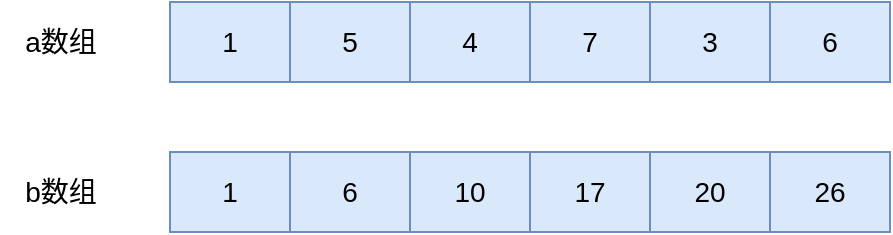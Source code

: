 <mxfile version="20.8.10" type="device" pages="5"><diagram name="一维前缀和" id="idbdrwplkW0aBsDuNUu6"><mxGraphModel dx="954" dy="621" grid="1" gridSize="10" guides="1" tooltips="1" connect="1" arrows="1" fold="1" page="1" pageScale="1" pageWidth="48000" pageHeight="36000" math="0" shadow="0"><root><mxCell id="0"/><mxCell id="1" parent="0"/><mxCell id="uMCqPchzd1N3Ye2441QZ-26" value="&lt;font style=&quot;font-size: 14px;&quot;&gt;a数组&lt;/font&gt;" style="text;html=1;align=center;verticalAlign=middle;resizable=0;points=[];autosize=1;strokeColor=none;fillColor=none;" vertex="1" parent="1"><mxGeometry x="154" y="175" width="60" height="30" as="geometry"/></mxCell><mxCell id="uMCqPchzd1N3Ye2441QZ-27" value="&lt;font style=&quot;font-size: 14px;&quot;&gt;b数组&lt;/font&gt;" style="text;html=1;align=center;verticalAlign=middle;resizable=0;points=[];autosize=1;strokeColor=none;fillColor=none;" vertex="1" parent="1"><mxGeometry x="154" y="250" width="60" height="30" as="geometry"/></mxCell><mxCell id="uMCqPchzd1N3Ye2441QZ-36" value="1" style="rounded=0;whiteSpace=wrap;html=1;fontSize=14;fillColor=#dae8fc;strokeColor=#6c8ebf;" vertex="1" parent="1"><mxGeometry x="239" y="170" width="60" height="40" as="geometry"/></mxCell><mxCell id="uMCqPchzd1N3Ye2441QZ-37" value="5" style="rounded=0;whiteSpace=wrap;html=1;fontSize=14;fillColor=#dae8fc;strokeColor=#6c8ebf;" vertex="1" parent="1"><mxGeometry x="299" y="170" width="60" height="40" as="geometry"/></mxCell><mxCell id="uMCqPchzd1N3Ye2441QZ-38" value="4" style="rounded=0;whiteSpace=wrap;html=1;fontSize=14;fillColor=#dae8fc;strokeColor=#6c8ebf;" vertex="1" parent="1"><mxGeometry x="359" y="170" width="60" height="40" as="geometry"/></mxCell><mxCell id="uMCqPchzd1N3Ye2441QZ-39" value="7" style="rounded=0;whiteSpace=wrap;html=1;fontSize=14;fillColor=#dae8fc;strokeColor=#6c8ebf;" vertex="1" parent="1"><mxGeometry x="419" y="170" width="60" height="40" as="geometry"/></mxCell><mxCell id="uMCqPchzd1N3Ye2441QZ-40" value="3" style="rounded=0;whiteSpace=wrap;html=1;fontSize=14;fillColor=#dae8fc;strokeColor=#6c8ebf;" vertex="1" parent="1"><mxGeometry x="479" y="170" width="60" height="40" as="geometry"/></mxCell><mxCell id="uMCqPchzd1N3Ye2441QZ-41" value="6" style="rounded=0;whiteSpace=wrap;html=1;fontSize=14;fillColor=#dae8fc;strokeColor=#6c8ebf;" vertex="1" parent="1"><mxGeometry x="539" y="170" width="60" height="40" as="geometry"/></mxCell><mxCell id="uMCqPchzd1N3Ye2441QZ-42" value="1" style="rounded=0;whiteSpace=wrap;html=1;fontSize=14;fillColor=#dae8fc;strokeColor=#6c8ebf;" vertex="1" parent="1"><mxGeometry x="239" y="245" width="60" height="40" as="geometry"/></mxCell><mxCell id="uMCqPchzd1N3Ye2441QZ-43" value="6" style="rounded=0;whiteSpace=wrap;html=1;fontSize=14;fillColor=#dae8fc;strokeColor=#6c8ebf;" vertex="1" parent="1"><mxGeometry x="299" y="245" width="60" height="40" as="geometry"/></mxCell><mxCell id="uMCqPchzd1N3Ye2441QZ-44" value="10" style="rounded=0;whiteSpace=wrap;html=1;fontSize=14;fillColor=#dae8fc;strokeColor=#6c8ebf;" vertex="1" parent="1"><mxGeometry x="359" y="245" width="60" height="40" as="geometry"/></mxCell><mxCell id="uMCqPchzd1N3Ye2441QZ-45" value="17" style="rounded=0;whiteSpace=wrap;html=1;fontSize=14;fillColor=#dae8fc;strokeColor=#6c8ebf;" vertex="1" parent="1"><mxGeometry x="419" y="245" width="60" height="40" as="geometry"/></mxCell><mxCell id="uMCqPchzd1N3Ye2441QZ-46" value="20" style="rounded=0;whiteSpace=wrap;html=1;fontSize=14;fillColor=#dae8fc;strokeColor=#6c8ebf;" vertex="1" parent="1"><mxGeometry x="479" y="245" width="60" height="40" as="geometry"/></mxCell><mxCell id="uMCqPchzd1N3Ye2441QZ-47" value="26" style="rounded=0;whiteSpace=wrap;html=1;fontSize=14;fillColor=#dae8fc;strokeColor=#6c8ebf;" vertex="1" parent="1"><mxGeometry x="539" y="245" width="60" height="40" as="geometry"/></mxCell></root></mxGraphModel></diagram><diagram id="R-NEyx7yPwc0CeHUq2UF" name="二维前缀和"><mxGraphModel dx="954" dy="621" grid="1" gridSize="10" guides="1" tooltips="1" connect="1" arrows="1" fold="1" page="1" pageScale="1" pageWidth="48000" pageHeight="36000" math="0" shadow="0"><root><mxCell id="0"/><mxCell id="1" parent="0"/><mxCell id="EKJugKAzgBSfbjvXONML-1" value="1" style="whiteSpace=wrap;html=1;aspect=fixed;fontSize=14;fillColor=#dae8fc;strokeColor=#6c8ebf;" vertex="1" parent="1"><mxGeometry x="170" y="190" width="40" height="40" as="geometry"/></mxCell><mxCell id="EKJugKAzgBSfbjvXONML-2" value="2" style="whiteSpace=wrap;html=1;aspect=fixed;fontSize=14;fillColor=#dae8fc;strokeColor=#6c8ebf;" vertex="1" parent="1"><mxGeometry x="210" y="190" width="40" height="40" as="geometry"/></mxCell><mxCell id="EKJugKAzgBSfbjvXONML-3" value="3" style="whiteSpace=wrap;html=1;aspect=fixed;fontSize=14;fillColor=#dae8fc;strokeColor=#6c8ebf;" vertex="1" parent="1"><mxGeometry x="250" y="190" width="40" height="40" as="geometry"/></mxCell><mxCell id="EKJugKAzgBSfbjvXONML-4" value="1" style="whiteSpace=wrap;html=1;aspect=fixed;fontSize=14;fillColor=#dae8fc;strokeColor=#6c8ebf;" vertex="1" parent="1"><mxGeometry x="290" y="190" width="40" height="40" as="geometry"/></mxCell><mxCell id="EKJugKAzgBSfbjvXONML-5" value="2" style="whiteSpace=wrap;html=1;aspect=fixed;fontSize=14;fillColor=#dae8fc;strokeColor=#6c8ebf;" vertex="1" parent="1"><mxGeometry x="170" y="230" width="40" height="40" as="geometry"/></mxCell><mxCell id="EKJugKAzgBSfbjvXONML-6" value="1" style="whiteSpace=wrap;html=1;aspect=fixed;fontSize=14;fillColor=#dae8fc;strokeColor=#6c8ebf;" vertex="1" parent="1"><mxGeometry x="210" y="230" width="40" height="40" as="geometry"/></mxCell><mxCell id="EKJugKAzgBSfbjvXONML-7" value="3" style="whiteSpace=wrap;html=1;aspect=fixed;fontSize=14;fillColor=#dae8fc;strokeColor=#6c8ebf;" vertex="1" parent="1"><mxGeometry x="250" y="230" width="40" height="40" as="geometry"/></mxCell><mxCell id="EKJugKAzgBSfbjvXONML-8" value="2" style="whiteSpace=wrap;html=1;aspect=fixed;fontSize=14;fillColor=#dae8fc;strokeColor=#6c8ebf;" vertex="1" parent="1"><mxGeometry x="290" y="230" width="40" height="40" as="geometry"/></mxCell><mxCell id="EKJugKAzgBSfbjvXONML-9" value="3" style="whiteSpace=wrap;html=1;aspect=fixed;fontSize=14;fillColor=#dae8fc;strokeColor=#6c8ebf;" vertex="1" parent="1"><mxGeometry x="170" y="270" width="40" height="40" as="geometry"/></mxCell><mxCell id="EKJugKAzgBSfbjvXONML-10" value="4" style="whiteSpace=wrap;html=1;aspect=fixed;fontSize=14;fillColor=#dae8fc;strokeColor=#6c8ebf;" vertex="1" parent="1"><mxGeometry x="210" y="270" width="40" height="40" as="geometry"/></mxCell><mxCell id="EKJugKAzgBSfbjvXONML-11" value="5" style="whiteSpace=wrap;html=1;aspect=fixed;fontSize=14;fillColor=#dae8fc;strokeColor=#6c8ebf;" vertex="1" parent="1"><mxGeometry x="250" y="270" width="40" height="40" as="geometry"/></mxCell><mxCell id="EKJugKAzgBSfbjvXONML-12" value="6" style="whiteSpace=wrap;html=1;aspect=fixed;fontSize=14;fillColor=#dae8fc;strokeColor=#6c8ebf;" vertex="1" parent="1"><mxGeometry x="290" y="270" width="40" height="40" as="geometry"/></mxCell><mxCell id="EKJugKAzgBSfbjvXONML-13" value="4" style="whiteSpace=wrap;html=1;aspect=fixed;fontSize=14;fillColor=#dae8fc;strokeColor=#6c8ebf;" vertex="1" parent="1"><mxGeometry x="170" y="310" width="40" height="40" as="geometry"/></mxCell><mxCell id="EKJugKAzgBSfbjvXONML-14" value="9" style="whiteSpace=wrap;html=1;aspect=fixed;fontSize=14;fillColor=#dae8fc;strokeColor=#6c8ebf;" vertex="1" parent="1"><mxGeometry x="210" y="310" width="40" height="40" as="geometry"/></mxCell><mxCell id="EKJugKAzgBSfbjvXONML-15" value="1" style="whiteSpace=wrap;html=1;aspect=fixed;fontSize=14;fillColor=#dae8fc;strokeColor=#6c8ebf;" vertex="1" parent="1"><mxGeometry x="250" y="310" width="40" height="40" as="geometry"/></mxCell><mxCell id="EKJugKAzgBSfbjvXONML-16" value="2" style="whiteSpace=wrap;html=1;aspect=fixed;fontSize=14;fillColor=#dae8fc;strokeColor=#6c8ebf;" vertex="1" parent="1"><mxGeometry x="290" y="310" width="40" height="40" as="geometry"/></mxCell><mxCell id="EKJugKAzgBSfbjvXONML-17" value="1" style="whiteSpace=wrap;html=1;aspect=fixed;fontSize=14;fillColor=#fff2cc;strokeColor=#d6b656;" vertex="1" parent="1"><mxGeometry x="400" y="190" width="40" height="40" as="geometry"/></mxCell><mxCell id="EKJugKAzgBSfbjvXONML-18" value="3" style="whiteSpace=wrap;html=1;aspect=fixed;fontSize=14;fillColor=#fff2cc;strokeColor=#d6b656;" vertex="1" parent="1"><mxGeometry x="440" y="190" width="40" height="40" as="geometry"/></mxCell><mxCell id="EKJugKAzgBSfbjvXONML-19" value="6" style="whiteSpace=wrap;html=1;aspect=fixed;fontSize=14;fillColor=#fff2cc;strokeColor=#d6b656;" vertex="1" parent="1"><mxGeometry x="480" y="190" width="40" height="40" as="geometry"/></mxCell><mxCell id="EKJugKAzgBSfbjvXONML-20" value="7" style="whiteSpace=wrap;html=1;aspect=fixed;fontSize=14;fillColor=#fff2cc;strokeColor=#d6b656;" vertex="1" parent="1"><mxGeometry x="520" y="190" width="40" height="40" as="geometry"/></mxCell><mxCell id="EKJugKAzgBSfbjvXONML-21" value="3" style="whiteSpace=wrap;html=1;aspect=fixed;fontSize=14;fillColor=#fff2cc;strokeColor=#d6b656;" vertex="1" parent="1"><mxGeometry x="400" y="230" width="40" height="40" as="geometry"/></mxCell><mxCell id="EKJugKAzgBSfbjvXONML-22" value="6" style="whiteSpace=wrap;html=1;aspect=fixed;fontSize=14;fillColor=#fff2cc;strokeColor=#d6b656;" vertex="1" parent="1"><mxGeometry x="440" y="230" width="40" height="40" as="geometry"/></mxCell><mxCell id="EKJugKAzgBSfbjvXONML-23" value="12" style="whiteSpace=wrap;html=1;aspect=fixed;fontSize=14;fillColor=#fff2cc;strokeColor=#d6b656;" vertex="1" parent="1"><mxGeometry x="480" y="230" width="40" height="40" as="geometry"/></mxCell><mxCell id="EKJugKAzgBSfbjvXONML-24" value="15" style="whiteSpace=wrap;html=1;aspect=fixed;fontSize=14;fillColor=#fff2cc;strokeColor=#d6b656;" vertex="1" parent="1"><mxGeometry x="520" y="230" width="40" height="40" as="geometry"/></mxCell><mxCell id="EKJugKAzgBSfbjvXONML-25" value="6" style="whiteSpace=wrap;html=1;aspect=fixed;fontSize=14;fillColor=#fff2cc;strokeColor=#d6b656;" vertex="1" parent="1"><mxGeometry x="400" y="270" width="40" height="40" as="geometry"/></mxCell><mxCell id="EKJugKAzgBSfbjvXONML-26" value="13" style="whiteSpace=wrap;html=1;aspect=fixed;fontSize=14;fillColor=#fff2cc;strokeColor=#d6b656;" vertex="1" parent="1"><mxGeometry x="440" y="270" width="40" height="40" as="geometry"/></mxCell><mxCell id="EKJugKAzgBSfbjvXONML-27" value="24" style="whiteSpace=wrap;html=1;aspect=fixed;fontSize=14;fillColor=#fff2cc;strokeColor=#d6b656;" vertex="1" parent="1"><mxGeometry x="480" y="270" width="40" height="40" as="geometry"/></mxCell><mxCell id="EKJugKAzgBSfbjvXONML-28" value="33" style="whiteSpace=wrap;html=1;aspect=fixed;fontSize=14;fillColor=#fff2cc;strokeColor=#d6b656;" vertex="1" parent="1"><mxGeometry x="520" y="270" width="40" height="40" as="geometry"/></mxCell><mxCell id="EKJugKAzgBSfbjvXONML-29" value="10" style="whiteSpace=wrap;html=1;aspect=fixed;fontSize=14;fillColor=#fff2cc;strokeColor=#d6b656;" vertex="1" parent="1"><mxGeometry x="400" y="310" width="40" height="40" as="geometry"/></mxCell><mxCell id="EKJugKAzgBSfbjvXONML-30" value="26" style="whiteSpace=wrap;html=1;aspect=fixed;fontSize=14;fillColor=#fff2cc;strokeColor=#d6b656;" vertex="1" parent="1"><mxGeometry x="440" y="310" width="40" height="40" as="geometry"/></mxCell><mxCell id="EKJugKAzgBSfbjvXONML-31" value="38" style="whiteSpace=wrap;html=1;aspect=fixed;fontSize=14;fillColor=#fff2cc;strokeColor=#d6b656;" vertex="1" parent="1"><mxGeometry x="480" y="310" width="40" height="40" as="geometry"/></mxCell><mxCell id="EKJugKAzgBSfbjvXONML-32" value="49" style="whiteSpace=wrap;html=1;aspect=fixed;fontSize=14;fillColor=#fff2cc;strokeColor=#d6b656;" vertex="1" parent="1"><mxGeometry x="520" y="310" width="40" height="40" as="geometry"/></mxCell></root></mxGraphModel></diagram><diagram id="GATlZ5VwM5ojgIcGkMKK" name="二维前缀和"><mxGraphModel dx="954" dy="621" grid="1" gridSize="10" guides="1" tooltips="1" connect="1" arrows="1" fold="1" page="1" pageScale="1" pageWidth="48000" pageHeight="36000" math="0" shadow="0"><root><mxCell id="0"/><mxCell id="1" parent="0"/><mxCell id="a69w8wNq-ghiMLvYfLCY-1" value="1" style="whiteSpace=wrap;html=1;aspect=fixed;fontSize=14;fillColor=#dae8fc;strokeColor=#6c8ebf;" vertex="1" parent="1"><mxGeometry x="170" y="190" width="40" height="40" as="geometry"/></mxCell><mxCell id="a69w8wNq-ghiMLvYfLCY-2" value="2" style="whiteSpace=wrap;html=1;aspect=fixed;fontSize=14;fillColor=#dae8fc;strokeColor=#6c8ebf;" vertex="1" parent="1"><mxGeometry x="210" y="190" width="40" height="40" as="geometry"/></mxCell><mxCell id="a69w8wNq-ghiMLvYfLCY-3" value="3" style="whiteSpace=wrap;html=1;aspect=fixed;fontSize=14;fillColor=#dae8fc;strokeColor=#6c8ebf;" vertex="1" parent="1"><mxGeometry x="250" y="190" width="40" height="40" as="geometry"/></mxCell><mxCell id="a69w8wNq-ghiMLvYfLCY-4" value="1" style="whiteSpace=wrap;html=1;aspect=fixed;fontSize=14;" vertex="1" parent="1"><mxGeometry x="290" y="190" width="40" height="40" as="geometry"/></mxCell><mxCell id="a69w8wNq-ghiMLvYfLCY-5" value="2" style="whiteSpace=wrap;html=1;aspect=fixed;fontSize=14;fillColor=#dae8fc;strokeColor=#6c8ebf;" vertex="1" parent="1"><mxGeometry x="170" y="230" width="40" height="40" as="geometry"/></mxCell><mxCell id="a69w8wNq-ghiMLvYfLCY-6" value="1" style="whiteSpace=wrap;html=1;aspect=fixed;fontSize=14;fillColor=#dae8fc;strokeColor=#6c8ebf;" vertex="1" parent="1"><mxGeometry x="210" y="230" width="40" height="40" as="geometry"/></mxCell><mxCell id="a69w8wNq-ghiMLvYfLCY-7" value="3" style="whiteSpace=wrap;html=1;aspect=fixed;fontSize=14;fillColor=#dae8fc;strokeColor=#6c8ebf;" vertex="1" parent="1"><mxGeometry x="250" y="230" width="40" height="40" as="geometry"/></mxCell><mxCell id="a69w8wNq-ghiMLvYfLCY-8" value="2" style="whiteSpace=wrap;html=1;aspect=fixed;fontSize=14;" vertex="1" parent="1"><mxGeometry x="290" y="230" width="40" height="40" as="geometry"/></mxCell><mxCell id="a69w8wNq-ghiMLvYfLCY-9" value="3" style="whiteSpace=wrap;html=1;aspect=fixed;fontSize=14;fillColor=#dae8fc;strokeColor=#6c8ebf;" vertex="1" parent="1"><mxGeometry x="170" y="270" width="40" height="40" as="geometry"/></mxCell><mxCell id="a69w8wNq-ghiMLvYfLCY-10" value="4" style="whiteSpace=wrap;html=1;aspect=fixed;fontSize=14;fillColor=#dae8fc;strokeColor=#6c8ebf;" vertex="1" parent="1"><mxGeometry x="210" y="270" width="40" height="40" as="geometry"/></mxCell><mxCell id="a69w8wNq-ghiMLvYfLCY-11" value="5" style="whiteSpace=wrap;html=1;aspect=fixed;fontSize=14;fillColor=#dae8fc;strokeColor=#6c8ebf;" vertex="1" parent="1"><mxGeometry x="250" y="270" width="40" height="40" as="geometry"/></mxCell><mxCell id="a69w8wNq-ghiMLvYfLCY-12" value="6" style="whiteSpace=wrap;html=1;aspect=fixed;fontSize=14;" vertex="1" parent="1"><mxGeometry x="290" y="270" width="40" height="40" as="geometry"/></mxCell><mxCell id="a69w8wNq-ghiMLvYfLCY-13" value="4" style="whiteSpace=wrap;html=1;aspect=fixed;fontSize=14;" vertex="1" parent="1"><mxGeometry x="170" y="310" width="40" height="40" as="geometry"/></mxCell><mxCell id="a69w8wNq-ghiMLvYfLCY-14" value="9" style="whiteSpace=wrap;html=1;aspect=fixed;fontSize=14;" vertex="1" parent="1"><mxGeometry x="210" y="310" width="40" height="40" as="geometry"/></mxCell><mxCell id="a69w8wNq-ghiMLvYfLCY-15" value="1" style="whiteSpace=wrap;html=1;aspect=fixed;fontSize=14;" vertex="1" parent="1"><mxGeometry x="250" y="310" width="40" height="40" as="geometry"/></mxCell><mxCell id="a69w8wNq-ghiMLvYfLCY-16" value="2" style="whiteSpace=wrap;html=1;aspect=fixed;fontSize=14;" vertex="1" parent="1"><mxGeometry x="290" y="310" width="40" height="40" as="geometry"/></mxCell><mxCell id="a69w8wNq-ghiMLvYfLCY-17" value="1" style="whiteSpace=wrap;html=1;aspect=fixed;fontSize=14;fillColor=#fff2cc;strokeColor=#d6b656;" vertex="1" parent="1"><mxGeometry x="170" y="390" width="40" height="40" as="geometry"/></mxCell><mxCell id="a69w8wNq-ghiMLvYfLCY-18" value="3" style="whiteSpace=wrap;html=1;aspect=fixed;fontSize=14;fillColor=#fff2cc;strokeColor=#d6b656;" vertex="1" parent="1"><mxGeometry x="210" y="390" width="40" height="40" as="geometry"/></mxCell><mxCell id="a69w8wNq-ghiMLvYfLCY-19" value="6" style="whiteSpace=wrap;html=1;aspect=fixed;fontSize=14;fillColor=#fff2cc;strokeColor=#d6b656;" vertex="1" parent="1"><mxGeometry x="250" y="390" width="40" height="40" as="geometry"/></mxCell><mxCell id="a69w8wNq-ghiMLvYfLCY-20" value="7" style="whiteSpace=wrap;html=1;aspect=fixed;fontSize=14;" vertex="1" parent="1"><mxGeometry x="290" y="390" width="40" height="40" as="geometry"/></mxCell><mxCell id="a69w8wNq-ghiMLvYfLCY-21" value="3" style="whiteSpace=wrap;html=1;aspect=fixed;fontSize=14;fillColor=#fff2cc;strokeColor=#d6b656;" vertex="1" parent="1"><mxGeometry x="170" y="430" width="40" height="40" as="geometry"/></mxCell><mxCell id="a69w8wNq-ghiMLvYfLCY-22" value="6" style="whiteSpace=wrap;html=1;aspect=fixed;fontSize=14;fillColor=#fff2cc;strokeColor=#d6b656;" vertex="1" parent="1"><mxGeometry x="210" y="430" width="40" height="40" as="geometry"/></mxCell><mxCell id="a69w8wNq-ghiMLvYfLCY-23" value="12" style="whiteSpace=wrap;html=1;aspect=fixed;fontSize=14;fillColor=#fff2cc;strokeColor=#d6b656;" vertex="1" parent="1"><mxGeometry x="250" y="430" width="40" height="40" as="geometry"/></mxCell><mxCell id="a69w8wNq-ghiMLvYfLCY-24" value="15" style="whiteSpace=wrap;html=1;aspect=fixed;fontSize=14;" vertex="1" parent="1"><mxGeometry x="290" y="430" width="40" height="40" as="geometry"/></mxCell><mxCell id="a69w8wNq-ghiMLvYfLCY-25" value="6" style="whiteSpace=wrap;html=1;aspect=fixed;fontSize=14;" vertex="1" parent="1"><mxGeometry x="170" y="470" width="40" height="40" as="geometry"/></mxCell><mxCell id="a69w8wNq-ghiMLvYfLCY-26" value="13" style="whiteSpace=wrap;html=1;aspect=fixed;fontSize=14;" vertex="1" parent="1"><mxGeometry x="210" y="470" width="40" height="40" as="geometry"/></mxCell><mxCell id="a69w8wNq-ghiMLvYfLCY-27" value="24" style="whiteSpace=wrap;html=1;aspect=fixed;fontSize=14;" vertex="1" parent="1"><mxGeometry x="250" y="470" width="40" height="40" as="geometry"/></mxCell><mxCell id="a69w8wNq-ghiMLvYfLCY-28" value="33" style="whiteSpace=wrap;html=1;aspect=fixed;fontSize=14;" vertex="1" parent="1"><mxGeometry x="290" y="470" width="40" height="40" as="geometry"/></mxCell><mxCell id="a69w8wNq-ghiMLvYfLCY-29" value="10" style="whiteSpace=wrap;html=1;aspect=fixed;fontSize=14;" vertex="1" parent="1"><mxGeometry x="170" y="510" width="40" height="40" as="geometry"/></mxCell><mxCell id="a69w8wNq-ghiMLvYfLCY-30" value="26" style="whiteSpace=wrap;html=1;aspect=fixed;fontSize=14;" vertex="1" parent="1"><mxGeometry x="210" y="510" width="40" height="40" as="geometry"/></mxCell><mxCell id="a69w8wNq-ghiMLvYfLCY-31" value="38" style="whiteSpace=wrap;html=1;aspect=fixed;fontSize=14;" vertex="1" parent="1"><mxGeometry x="250" y="510" width="40" height="40" as="geometry"/></mxCell><mxCell id="a69w8wNq-ghiMLvYfLCY-32" value="49" style="whiteSpace=wrap;html=1;aspect=fixed;fontSize=14;" vertex="1" parent="1"><mxGeometry x="290" y="510" width="40" height="40" as="geometry"/></mxCell><mxCell id="a69w8wNq-ghiMLvYfLCY-33" value="1" style="whiteSpace=wrap;html=1;aspect=fixed;fontSize=14;fillColor=#fff2cc;strokeColor=#d6b656;" vertex="1" parent="1"><mxGeometry x="380" y="390" width="40" height="40" as="geometry"/></mxCell><mxCell id="a69w8wNq-ghiMLvYfLCY-34" value="3" style="whiteSpace=wrap;html=1;aspect=fixed;fontSize=14;fillColor=#fff2cc;strokeColor=#d6b656;" vertex="1" parent="1"><mxGeometry x="420" y="390" width="40" height="40" as="geometry"/></mxCell><mxCell id="a69w8wNq-ghiMLvYfLCY-35" value="6" style="whiteSpace=wrap;html=1;aspect=fixed;fontSize=14;" vertex="1" parent="1"><mxGeometry x="460" y="390" width="40" height="40" as="geometry"/></mxCell><mxCell id="a69w8wNq-ghiMLvYfLCY-36" value="7" style="whiteSpace=wrap;html=1;aspect=fixed;fontSize=14;" vertex="1" parent="1"><mxGeometry x="500" y="390" width="40" height="40" as="geometry"/></mxCell><mxCell id="a69w8wNq-ghiMLvYfLCY-37" value="3" style="whiteSpace=wrap;html=1;aspect=fixed;fontSize=14;fillColor=#fff2cc;strokeColor=#d6b656;" vertex="1" parent="1"><mxGeometry x="380" y="430" width="40" height="40" as="geometry"/></mxCell><mxCell id="a69w8wNq-ghiMLvYfLCY-38" value="6" style="whiteSpace=wrap;html=1;aspect=fixed;fontSize=14;fillColor=#fff2cc;strokeColor=#d6b656;" vertex="1" parent="1"><mxGeometry x="420" y="430" width="40" height="40" as="geometry"/></mxCell><mxCell id="a69w8wNq-ghiMLvYfLCY-39" value="12" style="whiteSpace=wrap;html=1;aspect=fixed;fontSize=14;" vertex="1" parent="1"><mxGeometry x="460" y="430" width="40" height="40" as="geometry"/></mxCell><mxCell id="a69w8wNq-ghiMLvYfLCY-40" value="15" style="whiteSpace=wrap;html=1;aspect=fixed;fontSize=14;" vertex="1" parent="1"><mxGeometry x="500" y="430" width="40" height="40" as="geometry"/></mxCell><mxCell id="a69w8wNq-ghiMLvYfLCY-41" value="6" style="whiteSpace=wrap;html=1;aspect=fixed;fontSize=14;fillColor=#fff2cc;strokeColor=#d6b656;" vertex="1" parent="1"><mxGeometry x="380" y="470" width="40" height="40" as="geometry"/></mxCell><mxCell id="a69w8wNq-ghiMLvYfLCY-42" value="13" style="whiteSpace=wrap;html=1;aspect=fixed;fontSize=14;fillColor=#fff2cc;strokeColor=#d6b656;" vertex="1" parent="1"><mxGeometry x="420" y="470" width="40" height="40" as="geometry"/></mxCell><mxCell id="a69w8wNq-ghiMLvYfLCY-43" value="24" style="whiteSpace=wrap;html=1;aspect=fixed;fontSize=14;" vertex="1" parent="1"><mxGeometry x="460" y="470" width="40" height="40" as="geometry"/></mxCell><mxCell id="a69w8wNq-ghiMLvYfLCY-44" value="33" style="whiteSpace=wrap;html=1;aspect=fixed;fontSize=14;" vertex="1" parent="1"><mxGeometry x="500" y="470" width="40" height="40" as="geometry"/></mxCell><mxCell id="a69w8wNq-ghiMLvYfLCY-45" value="10" style="whiteSpace=wrap;html=1;aspect=fixed;fontSize=14;" vertex="1" parent="1"><mxGeometry x="380" y="510" width="40" height="40" as="geometry"/></mxCell><mxCell id="a69w8wNq-ghiMLvYfLCY-46" value="26" style="whiteSpace=wrap;html=1;aspect=fixed;fontSize=14;" vertex="1" parent="1"><mxGeometry x="420" y="510" width="40" height="40" as="geometry"/></mxCell><mxCell id="a69w8wNq-ghiMLvYfLCY-47" value="38" style="whiteSpace=wrap;html=1;aspect=fixed;fontSize=14;" vertex="1" parent="1"><mxGeometry x="460" y="510" width="40" height="40" as="geometry"/></mxCell><mxCell id="a69w8wNq-ghiMLvYfLCY-48" value="49" style="whiteSpace=wrap;html=1;aspect=fixed;fontSize=14;" vertex="1" parent="1"><mxGeometry x="500" y="510" width="40" height="40" as="geometry"/></mxCell><mxCell id="a69w8wNq-ghiMLvYfLCY-49" value="1" style="whiteSpace=wrap;html=1;aspect=fixed;fontSize=14;fillColor=#fff2cc;strokeColor=#d6b656;" vertex="1" parent="1"><mxGeometry x="590" y="390" width="40" height="40" as="geometry"/></mxCell><mxCell id="a69w8wNq-ghiMLvYfLCY-50" value="3" style="whiteSpace=wrap;html=1;aspect=fixed;fontSize=14;fillColor=#fff2cc;strokeColor=#d6b656;" vertex="1" parent="1"><mxGeometry x="630" y="390" width="40" height="40" as="geometry"/></mxCell><mxCell id="a69w8wNq-ghiMLvYfLCY-51" value="6" style="whiteSpace=wrap;html=1;aspect=fixed;fontSize=14;" vertex="1" parent="1"><mxGeometry x="670" y="390" width="40" height="40" as="geometry"/></mxCell><mxCell id="a69w8wNq-ghiMLvYfLCY-52" value="7" style="whiteSpace=wrap;html=1;aspect=fixed;fontSize=14;" vertex="1" parent="1"><mxGeometry x="710" y="390" width="40" height="40" as="geometry"/></mxCell><mxCell id="a69w8wNq-ghiMLvYfLCY-53" value="3" style="whiteSpace=wrap;html=1;aspect=fixed;fontSize=14;fillColor=#fff2cc;strokeColor=#d6b656;" vertex="1" parent="1"><mxGeometry x="590" y="430" width="40" height="40" as="geometry"/></mxCell><mxCell id="a69w8wNq-ghiMLvYfLCY-54" value="6" style="whiteSpace=wrap;html=1;aspect=fixed;fontSize=14;fillColor=#fff2cc;strokeColor=#d6b656;" vertex="1" parent="1"><mxGeometry x="630" y="430" width="40" height="40" as="geometry"/></mxCell><mxCell id="a69w8wNq-ghiMLvYfLCY-55" value="12" style="whiteSpace=wrap;html=1;aspect=fixed;fontSize=14;" vertex="1" parent="1"><mxGeometry x="670" y="430" width="40" height="40" as="geometry"/></mxCell><mxCell id="a69w8wNq-ghiMLvYfLCY-56" value="15" style="whiteSpace=wrap;html=1;aspect=fixed;fontSize=14;" vertex="1" parent="1"><mxGeometry x="710" y="430" width="40" height="40" as="geometry"/></mxCell><mxCell id="a69w8wNq-ghiMLvYfLCY-57" value="6" style="whiteSpace=wrap;html=1;aspect=fixed;fontSize=14;" vertex="1" parent="1"><mxGeometry x="590" y="470" width="40" height="40" as="geometry"/></mxCell><mxCell id="a69w8wNq-ghiMLvYfLCY-58" value="13" style="whiteSpace=wrap;html=1;aspect=fixed;fontSize=14;" vertex="1" parent="1"><mxGeometry x="630" y="470" width="40" height="40" as="geometry"/></mxCell><mxCell id="a69w8wNq-ghiMLvYfLCY-59" value="24" style="whiteSpace=wrap;html=1;aspect=fixed;fontSize=14;" vertex="1" parent="1"><mxGeometry x="670" y="470" width="40" height="40" as="geometry"/></mxCell><mxCell id="a69w8wNq-ghiMLvYfLCY-60" value="33" style="whiteSpace=wrap;html=1;aspect=fixed;fontSize=14;" vertex="1" parent="1"><mxGeometry x="710" y="470" width="40" height="40" as="geometry"/></mxCell><mxCell id="a69w8wNq-ghiMLvYfLCY-61" value="10" style="whiteSpace=wrap;html=1;aspect=fixed;fontSize=14;" vertex="1" parent="1"><mxGeometry x="590" y="510" width="40" height="40" as="geometry"/></mxCell><mxCell id="a69w8wNq-ghiMLvYfLCY-62" value="26" style="whiteSpace=wrap;html=1;aspect=fixed;fontSize=14;" vertex="1" parent="1"><mxGeometry x="630" y="510" width="40" height="40" as="geometry"/></mxCell><mxCell id="a69w8wNq-ghiMLvYfLCY-63" value="38" style="whiteSpace=wrap;html=1;aspect=fixed;fontSize=14;" vertex="1" parent="1"><mxGeometry x="670" y="510" width="40" height="40" as="geometry"/></mxCell><mxCell id="a69w8wNq-ghiMLvYfLCY-64" value="49" style="whiteSpace=wrap;html=1;aspect=fixed;fontSize=14;" vertex="1" parent="1"><mxGeometry x="710" y="510" width="40" height="40" as="geometry"/></mxCell><mxCell id="a69w8wNq-ghiMLvYfLCY-65" value="1" style="whiteSpace=wrap;html=1;aspect=fixed;fontSize=14;" vertex="1" parent="1"><mxGeometry x="800" y="390" width="40" height="40" as="geometry"/></mxCell><mxCell id="a69w8wNq-ghiMLvYfLCY-66" value="3" style="whiteSpace=wrap;html=1;aspect=fixed;fontSize=14;" vertex="1" parent="1"><mxGeometry x="840" y="390" width="40" height="40" as="geometry"/></mxCell><mxCell id="a69w8wNq-ghiMLvYfLCY-67" value="6" style="whiteSpace=wrap;html=1;aspect=fixed;fontSize=14;" vertex="1" parent="1"><mxGeometry x="880" y="390" width="40" height="40" as="geometry"/></mxCell><mxCell id="a69w8wNq-ghiMLvYfLCY-68" value="7" style="whiteSpace=wrap;html=1;aspect=fixed;fontSize=14;" vertex="1" parent="1"><mxGeometry x="920" y="390" width="40" height="40" as="geometry"/></mxCell><mxCell id="a69w8wNq-ghiMLvYfLCY-69" value="3" style="whiteSpace=wrap;html=1;aspect=fixed;fontSize=14;" vertex="1" parent="1"><mxGeometry x="800" y="430" width="40" height="40" as="geometry"/></mxCell><mxCell id="a69w8wNq-ghiMLvYfLCY-70" value="6" style="whiteSpace=wrap;html=1;aspect=fixed;fontSize=14;" vertex="1" parent="1"><mxGeometry x="840" y="430" width="40" height="40" as="geometry"/></mxCell><mxCell id="a69w8wNq-ghiMLvYfLCY-71" value="12" style="whiteSpace=wrap;html=1;aspect=fixed;fontSize=14;" vertex="1" parent="1"><mxGeometry x="880" y="430" width="40" height="40" as="geometry"/></mxCell><mxCell id="a69w8wNq-ghiMLvYfLCY-72" value="15" style="whiteSpace=wrap;html=1;aspect=fixed;fontSize=14;" vertex="1" parent="1"><mxGeometry x="920" y="430" width="40" height="40" as="geometry"/></mxCell><mxCell id="a69w8wNq-ghiMLvYfLCY-73" value="6" style="whiteSpace=wrap;html=1;aspect=fixed;fontSize=14;" vertex="1" parent="1"><mxGeometry x="800" y="470" width="40" height="40" as="geometry"/></mxCell><mxCell id="a69w8wNq-ghiMLvYfLCY-74" value="13" style="whiteSpace=wrap;html=1;aspect=fixed;fontSize=14;" vertex="1" parent="1"><mxGeometry x="840" y="470" width="40" height="40" as="geometry"/></mxCell><mxCell id="a69w8wNq-ghiMLvYfLCY-75" value="24" style="whiteSpace=wrap;html=1;aspect=fixed;fontSize=14;fillColor=#fff2cc;strokeColor=#d6b656;" vertex="1" parent="1"><mxGeometry x="880" y="470" width="40" height="40" as="geometry"/></mxCell><mxCell id="a69w8wNq-ghiMLvYfLCY-76" value="33" style="whiteSpace=wrap;html=1;aspect=fixed;fontSize=14;" vertex="1" parent="1"><mxGeometry x="920" y="470" width="40" height="40" as="geometry"/></mxCell><mxCell id="a69w8wNq-ghiMLvYfLCY-77" value="10" style="whiteSpace=wrap;html=1;aspect=fixed;fontSize=14;" vertex="1" parent="1"><mxGeometry x="800" y="510" width="40" height="40" as="geometry"/></mxCell><mxCell id="a69w8wNq-ghiMLvYfLCY-78" value="26" style="whiteSpace=wrap;html=1;aspect=fixed;fontSize=14;" vertex="1" parent="1"><mxGeometry x="840" y="510" width="40" height="40" as="geometry"/></mxCell><mxCell id="a69w8wNq-ghiMLvYfLCY-79" value="38" style="whiteSpace=wrap;html=1;aspect=fixed;fontSize=14;" vertex="1" parent="1"><mxGeometry x="880" y="510" width="40" height="40" as="geometry"/></mxCell><mxCell id="a69w8wNq-ghiMLvYfLCY-80" value="49" style="whiteSpace=wrap;html=1;aspect=fixed;fontSize=14;" vertex="1" parent="1"><mxGeometry x="920" y="510" width="40" height="40" as="geometry"/></mxCell><mxCell id="a69w8wNq-ghiMLvYfLCY-81" value="&lt;font style=&quot;font-size: 18px;&quot;&gt;+&lt;/font&gt;" style="text;html=1;align=center;verticalAlign=middle;resizable=0;points=[];autosize=1;strokeColor=none;fillColor=none;fontSize=14;" vertex="1" parent="1"><mxGeometry x="341" y="450" width="30" height="40" as="geometry"/></mxCell><mxCell id="a69w8wNq-ghiMLvYfLCY-82" value="&lt;font style=&quot;font-size: 18px;&quot;&gt;-&lt;/font&gt;" style="text;html=1;align=center;verticalAlign=middle;resizable=0;points=[];autosize=1;strokeColor=none;fillColor=none;fontSize=14;" vertex="1" parent="1"><mxGeometry x="550" y="450" width="30" height="40" as="geometry"/></mxCell><mxCell id="a69w8wNq-ghiMLvYfLCY-83" value="&lt;font style=&quot;font-size: 18px;&quot;&gt;+&lt;/font&gt;" style="text;html=1;align=center;verticalAlign=middle;resizable=0;points=[];autosize=1;strokeColor=none;fillColor=none;fontSize=14;" vertex="1" parent="1"><mxGeometry x="760" y="450" width="30" height="40" as="geometry"/></mxCell><mxCell id="a69w8wNq-ghiMLvYfLCY-85" value="&lt;font style=&quot;font-size: 18px;&quot;&gt;b[3][3] = b[2][3] + b[3][2] - b[2][2] + a[3][3]&lt;/font&gt;" style="text;html=1;strokeColor=none;fillColor=none;align=center;verticalAlign=middle;whiteSpace=wrap;rounded=0;fontSize=14;" vertex="1" parent="1"><mxGeometry x="380" y="580" width="360" height="30" as="geometry"/></mxCell><mxCell id="a69w8wNq-ghiMLvYfLCY-86" value="&lt;font style=&quot;font-size: 18px;&quot;&gt;b[i][j] = b[i-1][j] + b[i][j-1] - b[i-1][j-1] + a[i][j]&lt;/font&gt;" style="text;html=1;strokeColor=none;fillColor=none;align=center;verticalAlign=middle;whiteSpace=wrap;rounded=0;fontSize=14;" vertex="1" parent="1"><mxGeometry x="380" y="630" width="360" height="30" as="geometry"/></mxCell></root></mxGraphModel></diagram><diagram id="g_87VgUO8V-Ig2kIWvW_" name="二维前缀和"><mxGraphModel dx="954" dy="621" grid="1" gridSize="10" guides="1" tooltips="1" connect="1" arrows="1" fold="1" page="1" pageScale="1" pageWidth="48000" pageHeight="36000" math="0" shadow="0"><root><mxCell id="0"/><mxCell id="1" parent="0"/><mxCell id="GN1xVTsLQ2SA0LugzW4g-1" value="1" style="whiteSpace=wrap;html=1;aspect=fixed;fontSize=14;" vertex="1" parent="1"><mxGeometry x="170" y="190" width="40" height="40" as="geometry"/></mxCell><mxCell id="GN1xVTsLQ2SA0LugzW4g-2" value="2" style="whiteSpace=wrap;html=1;aspect=fixed;fontSize=14;" vertex="1" parent="1"><mxGeometry x="210" y="190" width="40" height="40" as="geometry"/></mxCell><mxCell id="GN1xVTsLQ2SA0LugzW4g-3" value="3" style="whiteSpace=wrap;html=1;aspect=fixed;fontSize=14;" vertex="1" parent="1"><mxGeometry x="250" y="190" width="40" height="40" as="geometry"/></mxCell><mxCell id="GN1xVTsLQ2SA0LugzW4g-4" value="1" style="whiteSpace=wrap;html=1;aspect=fixed;fontSize=14;" vertex="1" parent="1"><mxGeometry x="290" y="190" width="40" height="40" as="geometry"/></mxCell><mxCell id="GN1xVTsLQ2SA0LugzW4g-5" value="2" style="whiteSpace=wrap;html=1;aspect=fixed;fontSize=14;" vertex="1" parent="1"><mxGeometry x="170" y="230" width="40" height="40" as="geometry"/></mxCell><mxCell id="GN1xVTsLQ2SA0LugzW4g-6" value="1" style="whiteSpace=wrap;html=1;aspect=fixed;fontSize=14;fillColor=#dae8fc;strokeColor=#6c8ebf;" vertex="1" parent="1"><mxGeometry x="210" y="230" width="40" height="40" as="geometry"/></mxCell><mxCell id="GN1xVTsLQ2SA0LugzW4g-7" value="3" style="whiteSpace=wrap;html=1;aspect=fixed;fontSize=14;fillColor=#dae8fc;strokeColor=#6c8ebf;" vertex="1" parent="1"><mxGeometry x="250" y="230" width="40" height="40" as="geometry"/></mxCell><mxCell id="GN1xVTsLQ2SA0LugzW4g-8" value="2" style="whiteSpace=wrap;html=1;aspect=fixed;fontSize=14;" vertex="1" parent="1"><mxGeometry x="290" y="230" width="40" height="40" as="geometry"/></mxCell><mxCell id="GN1xVTsLQ2SA0LugzW4g-9" value="3" style="whiteSpace=wrap;html=1;aspect=fixed;fontSize=14;" vertex="1" parent="1"><mxGeometry x="170" y="270" width="40" height="40" as="geometry"/></mxCell><mxCell id="GN1xVTsLQ2SA0LugzW4g-10" value="4" style="whiteSpace=wrap;html=1;aspect=fixed;fontSize=14;fillColor=#dae8fc;strokeColor=#6c8ebf;" vertex="1" parent="1"><mxGeometry x="210" y="270" width="40" height="40" as="geometry"/></mxCell><mxCell id="GN1xVTsLQ2SA0LugzW4g-11" value="5" style="whiteSpace=wrap;html=1;aspect=fixed;fontSize=14;fillColor=#dae8fc;strokeColor=#6c8ebf;" vertex="1" parent="1"><mxGeometry x="250" y="270" width="40" height="40" as="geometry"/></mxCell><mxCell id="GN1xVTsLQ2SA0LugzW4g-12" value="6" style="whiteSpace=wrap;html=1;aspect=fixed;fontSize=14;" vertex="1" parent="1"><mxGeometry x="290" y="270" width="40" height="40" as="geometry"/></mxCell><mxCell id="GN1xVTsLQ2SA0LugzW4g-13" value="4" style="whiteSpace=wrap;html=1;aspect=fixed;fontSize=14;" vertex="1" parent="1"><mxGeometry x="170" y="310" width="40" height="40" as="geometry"/></mxCell><mxCell id="GN1xVTsLQ2SA0LugzW4g-14" value="9" style="whiteSpace=wrap;html=1;aspect=fixed;fontSize=14;" vertex="1" parent="1"><mxGeometry x="210" y="310" width="40" height="40" as="geometry"/></mxCell><mxCell id="GN1xVTsLQ2SA0LugzW4g-15" value="1" style="whiteSpace=wrap;html=1;aspect=fixed;fontSize=14;" vertex="1" parent="1"><mxGeometry x="250" y="310" width="40" height="40" as="geometry"/></mxCell><mxCell id="GN1xVTsLQ2SA0LugzW4g-16" value="2" style="whiteSpace=wrap;html=1;aspect=fixed;fontSize=14;" vertex="1" parent="1"><mxGeometry x="290" y="310" width="40" height="40" as="geometry"/></mxCell><mxCell id="GN1xVTsLQ2SA0LugzW4g-17" value="1" style="whiteSpace=wrap;html=1;aspect=fixed;fontSize=14;fillColor=#fff2cc;strokeColor=#d6b656;" vertex="1" parent="1"><mxGeometry x="170" y="390" width="40" height="40" as="geometry"/></mxCell><mxCell id="GN1xVTsLQ2SA0LugzW4g-18" value="3" style="whiteSpace=wrap;html=1;aspect=fixed;fontSize=14;fillColor=#fff2cc;strokeColor=#d6b656;" vertex="1" parent="1"><mxGeometry x="210" y="390" width="40" height="40" as="geometry"/></mxCell><mxCell id="GN1xVTsLQ2SA0LugzW4g-19" value="6" style="whiteSpace=wrap;html=1;aspect=fixed;fontSize=14;fillColor=#fff2cc;strokeColor=#d6b656;" vertex="1" parent="1"><mxGeometry x="250" y="390" width="40" height="40" as="geometry"/></mxCell><mxCell id="GN1xVTsLQ2SA0LugzW4g-20" value="7" style="whiteSpace=wrap;html=1;aspect=fixed;fontSize=14;" vertex="1" parent="1"><mxGeometry x="290" y="390" width="40" height="40" as="geometry"/></mxCell><mxCell id="GN1xVTsLQ2SA0LugzW4g-21" value="3" style="whiteSpace=wrap;html=1;aspect=fixed;fontSize=14;fillColor=#fff2cc;strokeColor=#d6b656;" vertex="1" parent="1"><mxGeometry x="170" y="430" width="40" height="40" as="geometry"/></mxCell><mxCell id="GN1xVTsLQ2SA0LugzW4g-22" value="6" style="whiteSpace=wrap;html=1;aspect=fixed;fontSize=14;fillColor=#fff2cc;strokeColor=#d6b656;" vertex="1" parent="1"><mxGeometry x="210" y="430" width="40" height="40" as="geometry"/></mxCell><mxCell id="GN1xVTsLQ2SA0LugzW4g-23" value="12" style="whiteSpace=wrap;html=1;aspect=fixed;fontSize=14;fillColor=#fff2cc;strokeColor=#d6b656;" vertex="1" parent="1"><mxGeometry x="250" y="430" width="40" height="40" as="geometry"/></mxCell><mxCell id="GN1xVTsLQ2SA0LugzW4g-24" value="15" style="whiteSpace=wrap;html=1;aspect=fixed;fontSize=14;" vertex="1" parent="1"><mxGeometry x="290" y="430" width="40" height="40" as="geometry"/></mxCell><mxCell id="GN1xVTsLQ2SA0LugzW4g-25" value="6" style="whiteSpace=wrap;html=1;aspect=fixed;fontSize=14;fillColor=#fff2cc;strokeColor=#d6b656;" vertex="1" parent="1"><mxGeometry x="170" y="470" width="40" height="40" as="geometry"/></mxCell><mxCell id="GN1xVTsLQ2SA0LugzW4g-26" value="13" style="whiteSpace=wrap;html=1;aspect=fixed;fontSize=14;fillColor=#fff2cc;strokeColor=#d6b656;" vertex="1" parent="1"><mxGeometry x="210" y="470" width="40" height="40" as="geometry"/></mxCell><mxCell id="GN1xVTsLQ2SA0LugzW4g-27" value="24" style="whiteSpace=wrap;html=1;aspect=fixed;fontSize=14;fillColor=#fff2cc;strokeColor=#d6b656;" vertex="1" parent="1"><mxGeometry x="250" y="470" width="40" height="40" as="geometry"/></mxCell><mxCell id="GN1xVTsLQ2SA0LugzW4g-28" value="33" style="whiteSpace=wrap;html=1;aspect=fixed;fontSize=14;" vertex="1" parent="1"><mxGeometry x="290" y="470" width="40" height="40" as="geometry"/></mxCell><mxCell id="GN1xVTsLQ2SA0LugzW4g-29" value="10" style="whiteSpace=wrap;html=1;aspect=fixed;fontSize=14;" vertex="1" parent="1"><mxGeometry x="170" y="510" width="40" height="40" as="geometry"/></mxCell><mxCell id="GN1xVTsLQ2SA0LugzW4g-30" value="26" style="whiteSpace=wrap;html=1;aspect=fixed;fontSize=14;" vertex="1" parent="1"><mxGeometry x="210" y="510" width="40" height="40" as="geometry"/></mxCell><mxCell id="GN1xVTsLQ2SA0LugzW4g-31" value="38" style="whiteSpace=wrap;html=1;aspect=fixed;fontSize=14;" vertex="1" parent="1"><mxGeometry x="250" y="510" width="40" height="40" as="geometry"/></mxCell><mxCell id="GN1xVTsLQ2SA0LugzW4g-32" value="49" style="whiteSpace=wrap;html=1;aspect=fixed;fontSize=14;" vertex="1" parent="1"><mxGeometry x="290" y="510" width="40" height="40" as="geometry"/></mxCell><mxCell id="GN1xVTsLQ2SA0LugzW4g-33" value="1" style="whiteSpace=wrap;html=1;aspect=fixed;fontSize=14;fillColor=#fff2cc;strokeColor=#d6b656;" vertex="1" parent="1"><mxGeometry x="380" y="390" width="40" height="40" as="geometry"/></mxCell><mxCell id="GN1xVTsLQ2SA0LugzW4g-34" value="3" style="whiteSpace=wrap;html=1;aspect=fixed;fontSize=14;fillColor=#fff2cc;strokeColor=#d6b656;" vertex="1" parent="1"><mxGeometry x="420" y="390" width="40" height="40" as="geometry"/></mxCell><mxCell id="GN1xVTsLQ2SA0LugzW4g-35" value="6" style="whiteSpace=wrap;html=1;aspect=fixed;fontSize=14;fillColor=#fff2cc;strokeColor=#d6b656;" vertex="1" parent="1"><mxGeometry x="460" y="390" width="40" height="40" as="geometry"/></mxCell><mxCell id="GN1xVTsLQ2SA0LugzW4g-36" value="7" style="whiteSpace=wrap;html=1;aspect=fixed;fontSize=14;" vertex="1" parent="1"><mxGeometry x="500" y="390" width="40" height="40" as="geometry"/></mxCell><mxCell id="GN1xVTsLQ2SA0LugzW4g-37" value="3" style="whiteSpace=wrap;html=1;aspect=fixed;fontSize=14;" vertex="1" parent="1"><mxGeometry x="380" y="430" width="40" height="40" as="geometry"/></mxCell><mxCell id="GN1xVTsLQ2SA0LugzW4g-38" value="6" style="whiteSpace=wrap;html=1;aspect=fixed;fontSize=14;" vertex="1" parent="1"><mxGeometry x="420" y="430" width="40" height="40" as="geometry"/></mxCell><mxCell id="GN1xVTsLQ2SA0LugzW4g-39" value="12" style="whiteSpace=wrap;html=1;aspect=fixed;fontSize=14;" vertex="1" parent="1"><mxGeometry x="460" y="430" width="40" height="40" as="geometry"/></mxCell><mxCell id="GN1xVTsLQ2SA0LugzW4g-40" value="15" style="whiteSpace=wrap;html=1;aspect=fixed;fontSize=14;" vertex="1" parent="1"><mxGeometry x="500" y="430" width="40" height="40" as="geometry"/></mxCell><mxCell id="GN1xVTsLQ2SA0LugzW4g-41" value="6" style="whiteSpace=wrap;html=1;aspect=fixed;fontSize=14;" vertex="1" parent="1"><mxGeometry x="380" y="470" width="40" height="40" as="geometry"/></mxCell><mxCell id="GN1xVTsLQ2SA0LugzW4g-42" value="13" style="whiteSpace=wrap;html=1;aspect=fixed;fontSize=14;" vertex="1" parent="1"><mxGeometry x="420" y="470" width="40" height="40" as="geometry"/></mxCell><mxCell id="GN1xVTsLQ2SA0LugzW4g-43" value="24" style="whiteSpace=wrap;html=1;aspect=fixed;fontSize=14;" vertex="1" parent="1"><mxGeometry x="460" y="470" width="40" height="40" as="geometry"/></mxCell><mxCell id="GN1xVTsLQ2SA0LugzW4g-44" value="33" style="whiteSpace=wrap;html=1;aspect=fixed;fontSize=14;" vertex="1" parent="1"><mxGeometry x="500" y="470" width="40" height="40" as="geometry"/></mxCell><mxCell id="GN1xVTsLQ2SA0LugzW4g-45" value="10" style="whiteSpace=wrap;html=1;aspect=fixed;fontSize=14;" vertex="1" parent="1"><mxGeometry x="380" y="510" width="40" height="40" as="geometry"/></mxCell><mxCell id="GN1xVTsLQ2SA0LugzW4g-46" value="26" style="whiteSpace=wrap;html=1;aspect=fixed;fontSize=14;" vertex="1" parent="1"><mxGeometry x="420" y="510" width="40" height="40" as="geometry"/></mxCell><mxCell id="GN1xVTsLQ2SA0LugzW4g-47" value="38" style="whiteSpace=wrap;html=1;aspect=fixed;fontSize=14;" vertex="1" parent="1"><mxGeometry x="460" y="510" width="40" height="40" as="geometry"/></mxCell><mxCell id="GN1xVTsLQ2SA0LugzW4g-48" value="49" style="whiteSpace=wrap;html=1;aspect=fixed;fontSize=14;" vertex="1" parent="1"><mxGeometry x="500" y="510" width="40" height="40" as="geometry"/></mxCell><mxCell id="GN1xVTsLQ2SA0LugzW4g-49" value="1" style="whiteSpace=wrap;html=1;aspect=fixed;fontSize=14;fillColor=#fff2cc;strokeColor=#d6b656;" vertex="1" parent="1"><mxGeometry x="590" y="390" width="40" height="40" as="geometry"/></mxCell><mxCell id="GN1xVTsLQ2SA0LugzW4g-50" value="3" style="whiteSpace=wrap;html=1;aspect=fixed;fontSize=14;" vertex="1" parent="1"><mxGeometry x="630" y="390" width="40" height="40" as="geometry"/></mxCell><mxCell id="GN1xVTsLQ2SA0LugzW4g-51" value="6" style="whiteSpace=wrap;html=1;aspect=fixed;fontSize=14;" vertex="1" parent="1"><mxGeometry x="670" y="390" width="40" height="40" as="geometry"/></mxCell><mxCell id="GN1xVTsLQ2SA0LugzW4g-52" value="7" style="whiteSpace=wrap;html=1;aspect=fixed;fontSize=14;" vertex="1" parent="1"><mxGeometry x="710" y="390" width="40" height="40" as="geometry"/></mxCell><mxCell id="GN1xVTsLQ2SA0LugzW4g-53" value="3" style="whiteSpace=wrap;html=1;aspect=fixed;fontSize=14;fillColor=#fff2cc;strokeColor=#d6b656;" vertex="1" parent="1"><mxGeometry x="590" y="430" width="40" height="40" as="geometry"/></mxCell><mxCell id="GN1xVTsLQ2SA0LugzW4g-54" value="6" style="whiteSpace=wrap;html=1;aspect=fixed;fontSize=14;" vertex="1" parent="1"><mxGeometry x="630" y="430" width="40" height="40" as="geometry"/></mxCell><mxCell id="GN1xVTsLQ2SA0LugzW4g-55" value="12" style="whiteSpace=wrap;html=1;aspect=fixed;fontSize=14;" vertex="1" parent="1"><mxGeometry x="670" y="430" width="40" height="40" as="geometry"/></mxCell><mxCell id="GN1xVTsLQ2SA0LugzW4g-56" value="15" style="whiteSpace=wrap;html=1;aspect=fixed;fontSize=14;" vertex="1" parent="1"><mxGeometry x="710" y="430" width="40" height="40" as="geometry"/></mxCell><mxCell id="GN1xVTsLQ2SA0LugzW4g-57" value="6" style="whiteSpace=wrap;html=1;aspect=fixed;fontSize=14;fillColor=#fff2cc;strokeColor=#d6b656;" vertex="1" parent="1"><mxGeometry x="590" y="470" width="40" height="40" as="geometry"/></mxCell><mxCell id="GN1xVTsLQ2SA0LugzW4g-58" value="13" style="whiteSpace=wrap;html=1;aspect=fixed;fontSize=14;" vertex="1" parent="1"><mxGeometry x="630" y="470" width="40" height="40" as="geometry"/></mxCell><mxCell id="GN1xVTsLQ2SA0LugzW4g-59" value="24" style="whiteSpace=wrap;html=1;aspect=fixed;fontSize=14;" vertex="1" parent="1"><mxGeometry x="670" y="470" width="40" height="40" as="geometry"/></mxCell><mxCell id="GN1xVTsLQ2SA0LugzW4g-60" value="33" style="whiteSpace=wrap;html=1;aspect=fixed;fontSize=14;" vertex="1" parent="1"><mxGeometry x="710" y="470" width="40" height="40" as="geometry"/></mxCell><mxCell id="GN1xVTsLQ2SA0LugzW4g-61" value="10" style="whiteSpace=wrap;html=1;aspect=fixed;fontSize=14;" vertex="1" parent="1"><mxGeometry x="590" y="510" width="40" height="40" as="geometry"/></mxCell><mxCell id="GN1xVTsLQ2SA0LugzW4g-62" value="26" style="whiteSpace=wrap;html=1;aspect=fixed;fontSize=14;" vertex="1" parent="1"><mxGeometry x="630" y="510" width="40" height="40" as="geometry"/></mxCell><mxCell id="GN1xVTsLQ2SA0LugzW4g-63" value="38" style="whiteSpace=wrap;html=1;aspect=fixed;fontSize=14;" vertex="1" parent="1"><mxGeometry x="670" y="510" width="40" height="40" as="geometry"/></mxCell><mxCell id="GN1xVTsLQ2SA0LugzW4g-64" value="49" style="whiteSpace=wrap;html=1;aspect=fixed;fontSize=14;" vertex="1" parent="1"><mxGeometry x="710" y="510" width="40" height="40" as="geometry"/></mxCell><mxCell id="GN1xVTsLQ2SA0LugzW4g-65" value="1" style="whiteSpace=wrap;html=1;aspect=fixed;fontSize=14;fillColor=#fff2cc;strokeColor=#d6b656;" vertex="1" parent="1"><mxGeometry x="800" y="390" width="40" height="40" as="geometry"/></mxCell><mxCell id="GN1xVTsLQ2SA0LugzW4g-66" value="3" style="whiteSpace=wrap;html=1;aspect=fixed;fontSize=14;" vertex="1" parent="1"><mxGeometry x="840" y="390" width="40" height="40" as="geometry"/></mxCell><mxCell id="GN1xVTsLQ2SA0LugzW4g-67" value="6" style="whiteSpace=wrap;html=1;aspect=fixed;fontSize=14;" vertex="1" parent="1"><mxGeometry x="880" y="390" width="40" height="40" as="geometry"/></mxCell><mxCell id="GN1xVTsLQ2SA0LugzW4g-68" value="7" style="whiteSpace=wrap;html=1;aspect=fixed;fontSize=14;" vertex="1" parent="1"><mxGeometry x="920" y="390" width="40" height="40" as="geometry"/></mxCell><mxCell id="GN1xVTsLQ2SA0LugzW4g-69" value="3" style="whiteSpace=wrap;html=1;aspect=fixed;fontSize=14;" vertex="1" parent="1"><mxGeometry x="800" y="430" width="40" height="40" as="geometry"/></mxCell><mxCell id="GN1xVTsLQ2SA0LugzW4g-70" value="6" style="whiteSpace=wrap;html=1;aspect=fixed;fontSize=14;" vertex="1" parent="1"><mxGeometry x="840" y="430" width="40" height="40" as="geometry"/></mxCell><mxCell id="GN1xVTsLQ2SA0LugzW4g-71" value="12" style="whiteSpace=wrap;html=1;aspect=fixed;fontSize=14;" vertex="1" parent="1"><mxGeometry x="880" y="430" width="40" height="40" as="geometry"/></mxCell><mxCell id="GN1xVTsLQ2SA0LugzW4g-72" value="15" style="whiteSpace=wrap;html=1;aspect=fixed;fontSize=14;" vertex="1" parent="1"><mxGeometry x="920" y="430" width="40" height="40" as="geometry"/></mxCell><mxCell id="GN1xVTsLQ2SA0LugzW4g-73" value="6" style="whiteSpace=wrap;html=1;aspect=fixed;fontSize=14;" vertex="1" parent="1"><mxGeometry x="800" y="470" width="40" height="40" as="geometry"/></mxCell><mxCell id="GN1xVTsLQ2SA0LugzW4g-74" value="13" style="whiteSpace=wrap;html=1;aspect=fixed;fontSize=14;" vertex="1" parent="1"><mxGeometry x="840" y="470" width="40" height="40" as="geometry"/></mxCell><mxCell id="GN1xVTsLQ2SA0LugzW4g-75" value="24" style="whiteSpace=wrap;html=1;aspect=fixed;fontSize=14;" vertex="1" parent="1"><mxGeometry x="880" y="470" width="40" height="40" as="geometry"/></mxCell><mxCell id="GN1xVTsLQ2SA0LugzW4g-76" value="33" style="whiteSpace=wrap;html=1;aspect=fixed;fontSize=14;" vertex="1" parent="1"><mxGeometry x="920" y="470" width="40" height="40" as="geometry"/></mxCell><mxCell id="GN1xVTsLQ2SA0LugzW4g-77" value="10" style="whiteSpace=wrap;html=1;aspect=fixed;fontSize=14;" vertex="1" parent="1"><mxGeometry x="800" y="510" width="40" height="40" as="geometry"/></mxCell><mxCell id="GN1xVTsLQ2SA0LugzW4g-78" value="26" style="whiteSpace=wrap;html=1;aspect=fixed;fontSize=14;" vertex="1" parent="1"><mxGeometry x="840" y="510" width="40" height="40" as="geometry"/></mxCell><mxCell id="GN1xVTsLQ2SA0LugzW4g-79" value="38" style="whiteSpace=wrap;html=1;aspect=fixed;fontSize=14;" vertex="1" parent="1"><mxGeometry x="880" y="510" width="40" height="40" as="geometry"/></mxCell><mxCell id="GN1xVTsLQ2SA0LugzW4g-80" value="49" style="whiteSpace=wrap;html=1;aspect=fixed;fontSize=14;" vertex="1" parent="1"><mxGeometry x="920" y="510" width="40" height="40" as="geometry"/></mxCell><mxCell id="GN1xVTsLQ2SA0LugzW4g-81" value="&lt;span style=&quot;font-size: 18px;&quot;&gt;-&lt;/span&gt;" style="text;html=1;align=center;verticalAlign=middle;resizable=0;points=[];autosize=1;strokeColor=none;fillColor=none;fontSize=14;" vertex="1" parent="1"><mxGeometry x="341" y="450" width="30" height="40" as="geometry"/></mxCell><mxCell id="GN1xVTsLQ2SA0LugzW4g-82" value="&lt;font style=&quot;font-size: 18px;&quot;&gt;-&lt;/font&gt;" style="text;html=1;align=center;verticalAlign=middle;resizable=0;points=[];autosize=1;strokeColor=none;fillColor=none;fontSize=14;" vertex="1" parent="1"><mxGeometry x="550" y="450" width="30" height="40" as="geometry"/></mxCell><mxCell id="GN1xVTsLQ2SA0LugzW4g-83" value="&lt;font style=&quot;font-size: 18px;&quot;&gt;+&lt;/font&gt;" style="text;html=1;align=center;verticalAlign=middle;resizable=0;points=[];autosize=1;strokeColor=none;fillColor=none;fontSize=14;" vertex="1" parent="1"><mxGeometry x="760" y="450" width="30" height="40" as="geometry"/></mxCell><mxCell id="GN1xVTsLQ2SA0LugzW4g-84" value="&lt;font style=&quot;font-size: 18px;&quot;&gt;sum = b[3][3] - b[1][3] - b[3][1] + b[1][1]&lt;/font&gt;" style="text;html=1;strokeColor=none;fillColor=none;align=center;verticalAlign=middle;whiteSpace=wrap;rounded=0;fontSize=14;" vertex="1" parent="1"><mxGeometry x="380" y="580" width="360" height="30" as="geometry"/></mxCell><mxCell id="GN1xVTsLQ2SA0LugzW4g-85" value="&lt;span style=&quot;font-size: 18px;&quot;&gt;sum = b[x2][y2] - b[x1-1][y2] - b[x2][y1-1] + b[x1-1][y1-1]&lt;/span&gt;" style="text;html=1;strokeColor=none;fillColor=none;align=center;verticalAlign=middle;whiteSpace=wrap;rounded=0;fontSize=14;" vertex="1" parent="1"><mxGeometry x="367" y="617" width="520" height="30" as="geometry"/></mxCell></root></mxGraphModel></diagram><diagram id="c-qXx7oMjVIWen78N2jR" name="差分"><mxGraphModel dx="954" dy="621" grid="1" gridSize="10" guides="1" tooltips="1" connect="1" arrows="1" fold="1" page="1" pageScale="1" pageWidth="48000" pageHeight="36000" math="0" shadow="0"><root><mxCell id="0"/><mxCell id="1" parent="0"/><mxCell id="j2fPL1q3S8XNbuM2amqG-1" value="&lt;font style=&quot;font-size: 14px;&quot;&gt;b数组&lt;/font&gt;" style="text;html=1;align=center;verticalAlign=middle;resizable=0;points=[];autosize=1;strokeColor=none;fillColor=none;" vertex="1" parent="1"><mxGeometry x="180" y="185" width="60" height="30" as="geometry"/></mxCell><mxCell id="j2fPL1q3S8XNbuM2amqG-2" value="&lt;font style=&quot;font-size: 14px;&quot;&gt;a数组&lt;/font&gt;" style="text;html=1;align=center;verticalAlign=middle;resizable=0;points=[];autosize=1;strokeColor=none;fillColor=none;" vertex="1" parent="1"><mxGeometry x="180" y="105" width="60" height="30" as="geometry"/></mxCell><mxCell id="j2fPL1q3S8XNbuM2amqG-3" value="1" style="rounded=0;whiteSpace=wrap;html=1;fontSize=14;fillColor=#dae8fc;strokeColor=#6c8ebf;" vertex="1" parent="1"><mxGeometry x="265" y="180" width="60" height="40" as="geometry"/></mxCell><mxCell id="j2fPL1q3S8XNbuM2amqG-4" value="5" style="rounded=0;whiteSpace=wrap;html=1;fontSize=14;fillColor=#dae8fc;strokeColor=#6c8ebf;" vertex="1" parent="1"><mxGeometry x="325" y="180" width="60" height="40" as="geometry"/></mxCell><mxCell id="j2fPL1q3S8XNbuM2amqG-5" value="4" style="rounded=0;whiteSpace=wrap;html=1;fontSize=14;fillColor=#dae8fc;strokeColor=#6c8ebf;" vertex="1" parent="1"><mxGeometry x="385" y="180" width="60" height="40" as="geometry"/></mxCell><mxCell id="j2fPL1q3S8XNbuM2amqG-6" value="7" style="rounded=0;whiteSpace=wrap;html=1;fontSize=14;fillColor=#dae8fc;strokeColor=#6c8ebf;" vertex="1" parent="1"><mxGeometry x="445" y="180" width="60" height="40" as="geometry"/></mxCell><mxCell id="j2fPL1q3S8XNbuM2amqG-7" value="3" style="rounded=0;whiteSpace=wrap;html=1;fontSize=14;fillColor=#dae8fc;strokeColor=#6c8ebf;" vertex="1" parent="1"><mxGeometry x="505" y="180" width="60" height="40" as="geometry"/></mxCell><mxCell id="j2fPL1q3S8XNbuM2amqG-8" value="6" style="rounded=0;whiteSpace=wrap;html=1;fontSize=14;fillColor=#dae8fc;strokeColor=#6c8ebf;" vertex="1" parent="1"><mxGeometry x="565" y="180" width="60" height="40" as="geometry"/></mxCell><mxCell id="j2fPL1q3S8XNbuM2amqG-9" value="1" style="rounded=0;whiteSpace=wrap;html=1;fontSize=14;fillColor=#dae8fc;strokeColor=#6c8ebf;" vertex="1" parent="1"><mxGeometry x="265" y="100" width="60" height="40" as="geometry"/></mxCell><mxCell id="j2fPL1q3S8XNbuM2amqG-10" value="6" style="rounded=0;whiteSpace=wrap;html=1;fontSize=14;fillColor=#dae8fc;strokeColor=#6c8ebf;" vertex="1" parent="1"><mxGeometry x="325" y="100" width="60" height="40" as="geometry"/></mxCell><mxCell id="j2fPL1q3S8XNbuM2amqG-11" value="10" style="rounded=0;whiteSpace=wrap;html=1;fontSize=14;fillColor=#dae8fc;strokeColor=#6c8ebf;" vertex="1" parent="1"><mxGeometry x="385" y="100" width="60" height="40" as="geometry"/></mxCell><mxCell id="j2fPL1q3S8XNbuM2amqG-12" value="17" style="rounded=0;whiteSpace=wrap;html=1;fontSize=14;fillColor=#dae8fc;strokeColor=#6c8ebf;" vertex="1" parent="1"><mxGeometry x="445" y="100" width="60" height="40" as="geometry"/></mxCell><mxCell id="j2fPL1q3S8XNbuM2amqG-13" value="20" style="rounded=0;whiteSpace=wrap;html=1;fontSize=14;fillColor=#dae8fc;strokeColor=#6c8ebf;" vertex="1" parent="1"><mxGeometry x="505" y="100" width="60" height="40" as="geometry"/></mxCell><mxCell id="j2fPL1q3S8XNbuM2amqG-14" value="26" style="rounded=0;whiteSpace=wrap;html=1;fontSize=14;fillColor=#dae8fc;strokeColor=#6c8ebf;" vertex="1" parent="1"><mxGeometry x="565" y="100" width="60" height="40" as="geometry"/></mxCell></root></mxGraphModel></diagram></mxfile>